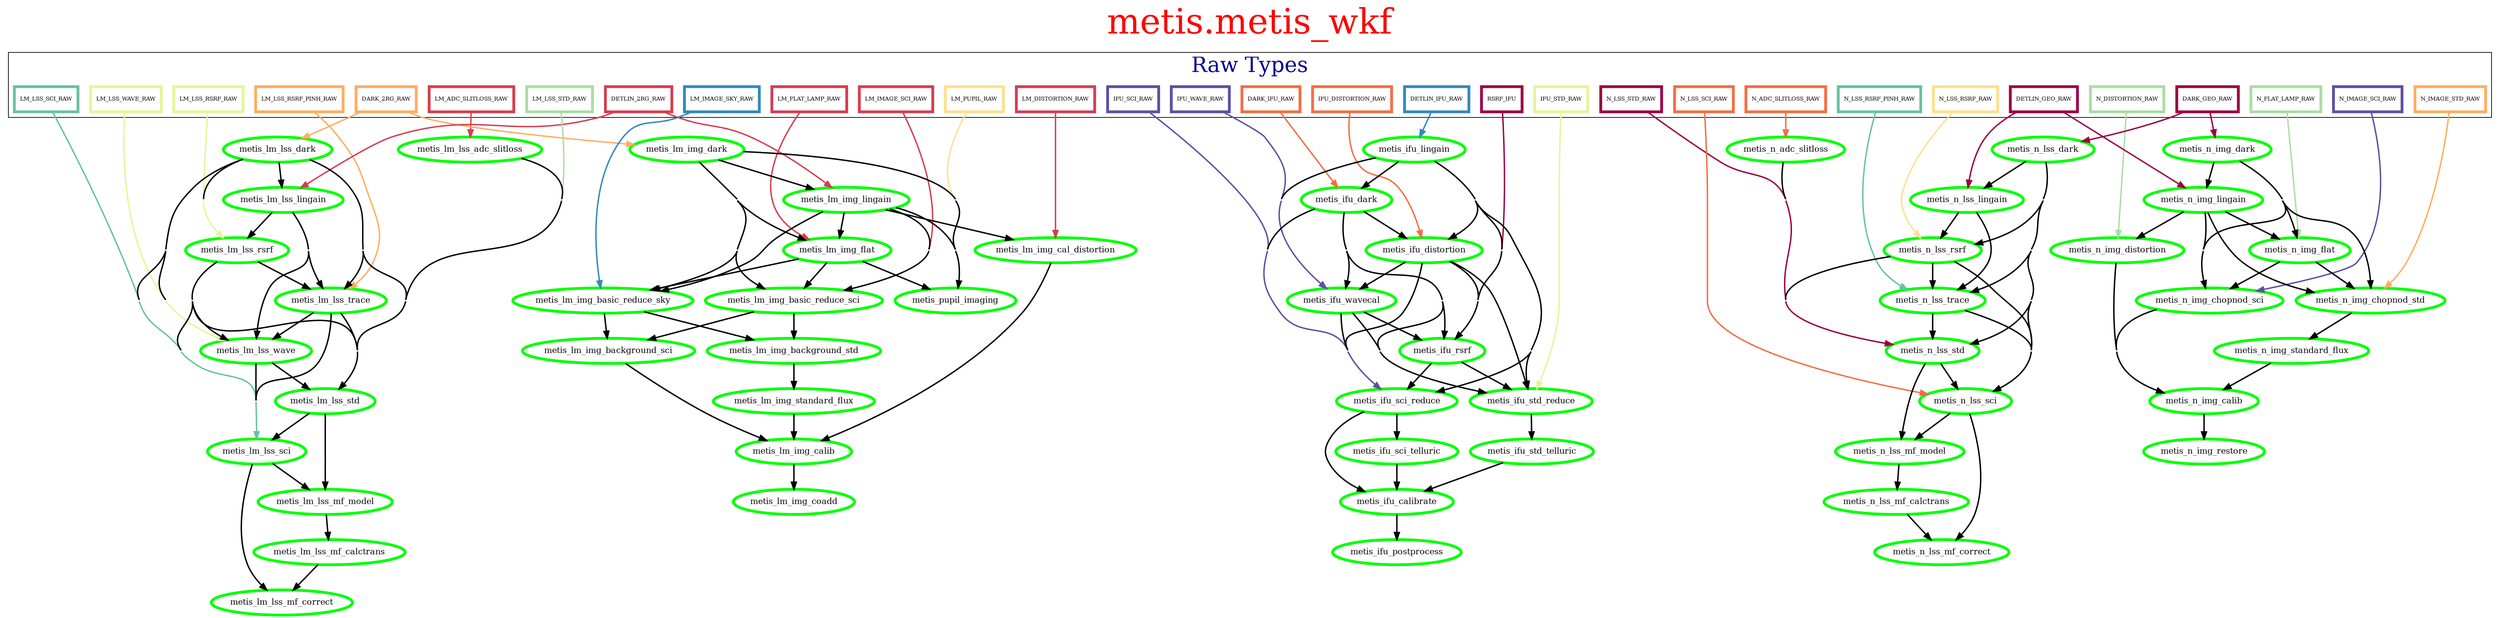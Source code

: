 strict digraph {
    graph [
        concentrate=true
        fontcolor=red
        fontsize=50
        label="metis.metis_wkf"
        labeljust=c
        labelloc=t
        rankdir=TD
        splines=spline
        ]
    edge [colorscheme=spectral11 penwidth=2]

    subgraph cluster1 {
        node [colorscheme=spectral11 fontsize=8 shape=box penwidth=4]
        fontcolor=darkblue
        fontsize=30
        label="Raw Types"
        "LM_LSS_RSRF_PINH_RAW" [color=4]
        "IFU_WAVE_RAW" [color=11]
        "LM_LSS_WAVE_RAW" [color=7]
        "LM_LSS_RSRF_RAW" [color=7]
        "LM_IMAGE_SCI_RAW" [color=2]
        "N_LSS_RSRF_PINH_RAW" [color=9]
        "N_DISTORTION_RAW" [color=8]
        "DARK_IFU_RAW" [color=3]
        "DETLIN_IFU_RAW" [color=10]
        "LM_ADC_SLITLOSS_RAW" [color=2]
        "N_LSS_RSRF_RAW" [color=5]
        "N_IMAGE_STD_RAW" [color=4]
        "DARK_2RG_RAW" [color=4]
        "N_FLAT_LAMP_RAW" [color=8]
        "LM_FLAT_LAMP_RAW" [color=2]
        "IFU_STD_RAW" [color=7]
        "LM_DISTORTION_RAW" [color=2]
        "LM_PUPIL_RAW" [color=5]
        "LM_IMAGE_SKY_RAW" [color=10]
        "DARK_GEO_RAW" [color=1]
        "RSRF_IFU" [color=1]
        "N_LSS_STD_RAW" [color=1]
        "IFU_SCI_RAW" [color=11]
        "DETLIN_2RG_RAW" [color=2]
        "N_IMAGE_SCI_RAW" [color=11]
        "LM_LSS_SCI_RAW" [color=9]
        "DETLIN_GEO_RAW" [color=1]
        "IFU_DISTORTION_RAW" [color=3]
        "LM_LSS_STD_RAW" [color=8]
        "N_LSS_SCI_RAW" [color=3]
        "N_ADC_SLITLOSS_RAW" [color=3]
    }

    "metis_lm_img_flat" [color=green fontsize=12 shape=ellipse penwidth=4]
    "metis_lm_lss_adc_slitloss" [color=green fontsize=12 shape=ellipse penwidth=4]
    "metis_n_lss_lingain" [color=green fontsize=12 shape=ellipse penwidth=4]
    "metis_ifu_std_reduce" [color=green fontsize=12 shape=ellipse penwidth=4]
    "metis_lm_img_calib" [color=green fontsize=12 shape=ellipse penwidth=4]
    "metis_n_lss_mf_model" [color=green fontsize=12 shape=ellipse penwidth=4]
    "metis_n_img_chopnod_sci" [color=green fontsize=12 shape=ellipse penwidth=4]
    "metis_ifu_sci_telluric" [color=green fontsize=12 shape=ellipse penwidth=4]
    "metis_n_img_chopnod_std" [color=green fontsize=12 shape=ellipse penwidth=4]
    "metis_n_img_distortion" [color=green fontsize=12 shape=ellipse penwidth=4]
    "metis_ifu_sci_reduce" [color=green fontsize=12 shape=ellipse penwidth=4]
    "metis_lm_img_basic_reduce_sci" [color=green fontsize=12 shape=ellipse penwidth=4]
    "metis_n_lss_std" [color=green fontsize=12 shape=ellipse penwidth=4]
    "metis_ifu_std_telluric" [color=green fontsize=12 shape=ellipse penwidth=4]
    "metis_n_img_calib" [color=green fontsize=12 shape=ellipse penwidth=4]
    "metis_ifu_calibrate" [color=green fontsize=12 shape=ellipse penwidth=4]
    "metis_lm_lss_mf_correct" [color=green fontsize=12 shape=ellipse penwidth=4]
    "metis_lm_lss_sci" [color=green fontsize=12 shape=ellipse penwidth=4]
    "metis_lm_img_coadd" [color=green fontsize=12 shape=ellipse penwidth=4]
    "metis_n_img_restore" [color=green fontsize=12 shape=ellipse penwidth=4]
    "metis_n_img_standard_flux" [color=green fontsize=12 shape=ellipse penwidth=4]
    "metis_lm_lss_dark" [color=green fontsize=12 shape=ellipse penwidth=4]
    "metis_lm_lss_std" [color=green fontsize=12 shape=ellipse penwidth=4]
    "metis_n_lss_rsrf" [color=green fontsize=12 shape=ellipse penwidth=4]
    "metis_ifu_wavecal" [color=green fontsize=12 shape=ellipse penwidth=4]
    "metis_ifu_postprocess" [color=green fontsize=12 shape=ellipse penwidth=4]
    "metis_lm_lss_trace" [color=green fontsize=12 shape=ellipse penwidth=4]
    "metis_n_adc_slitloss" [color=green fontsize=12 shape=ellipse penwidth=4]
    "metis_n_lss_dark" [color=green fontsize=12 shape=ellipse penwidth=4]
    "metis_n_lss_mf_correct" [color=green fontsize=12 shape=ellipse penwidth=4]
    "metis_ifu_lingain" [color=green fontsize=12 shape=ellipse penwidth=4]
    "metis_lm_lss_wave" [color=green fontsize=12 shape=ellipse penwidth=4]
    "metis_lm_lss_lingain" [color=green fontsize=12 shape=ellipse penwidth=4]
    "metis_lm_img_standard_flux" [color=green fontsize=12 shape=ellipse penwidth=4]
    "metis_lm_img_lingain" [color=green fontsize=12 shape=ellipse penwidth=4]
    "metis_n_img_flat" [color=green fontsize=12 shape=ellipse penwidth=4]
    "metis_lm_img_cal_distortion" [color=green fontsize=12 shape=ellipse penwidth=4]
    "metis_lm_img_background_std" [color=green fontsize=12 shape=ellipse penwidth=4]
    "metis_ifu_dark" [color=green fontsize=12 shape=ellipse penwidth=4]
    "metis_lm_img_dark" [color=green fontsize=12 shape=ellipse penwidth=4]
    "metis_n_lss_sci" [color=green fontsize=12 shape=ellipse penwidth=4]
    "metis_pupil_imaging" [color=green fontsize=12 shape=ellipse penwidth=4]
    "metis_lm_img_background_sci" [color=green fontsize=12 shape=ellipse penwidth=4]
    "metis_n_lss_mf_calctrans" [color=green fontsize=12 shape=ellipse penwidth=4]
    "metis_lm_img_basic_reduce_sky" [color=green fontsize=12 shape=ellipse penwidth=4]
    "metis_n_img_dark" [color=green fontsize=12 shape=ellipse penwidth=4]
    "metis_lm_lss_mf_model" [color=green fontsize=12 shape=ellipse penwidth=4]
    "metis_lm_lss_rsrf" [color=green fontsize=12 shape=ellipse penwidth=4]
    "metis_n_lss_trace" [color=green fontsize=12 shape=ellipse penwidth=4]
    "metis_lm_lss_mf_calctrans" [color=green fontsize=12 shape=ellipse penwidth=4]
    "metis_ifu_rsrf" [color=green fontsize=12 shape=ellipse penwidth=4]
    "metis_n_img_lingain" [color=green fontsize=12 shape=ellipse penwidth=4]
    "metis_ifu_distortion" [color=green fontsize=12 shape=ellipse penwidth=4]


    "metis_ifu_distortion" -> "metis_ifu_std_reduce" [color=black]
    "metis_ifu_distortion" -> "metis_ifu_wavecal" [color=black]
    "metis_ifu_distortion" -> "metis_ifu_sci_reduce" [color=black]
    "metis_ifu_distortion" -> "metis_ifu_rsrf" [color=black]
    "IFU_DISTORTION_RAW" -> "metis_ifu_distortion" [color=3]
    "metis_ifu_lingain" -> "metis_ifu_distortion" [color=black]
    "metis_ifu_lingain" -> "metis_ifu_std_reduce" [color=black]
    "metis_ifu_lingain" -> "metis_ifu_wavecal" [color=black]
    "metis_ifu_lingain" -> "metis_ifu_sci_reduce" [color=black]
    "metis_ifu_lingain" -> "metis_ifu_rsrf" [color=black]
    "metis_ifu_lingain" -> "metis_ifu_dark" [color=black]
    "metis_ifu_dark" -> "metis_ifu_distortion" [color=black]
    "metis_ifu_dark" -> "metis_ifu_std_reduce" [color=black]
    "metis_ifu_dark" -> "metis_ifu_wavecal" [color=black]
    "metis_ifu_dark" -> "metis_ifu_sci_reduce" [color=black]
    "metis_ifu_dark" -> "metis_ifu_rsrf" [color=black]
    "metis_lm_img_background_sci" -> "metis_lm_img_calib" [color=black]
    "metis_lm_img_basic_reduce_sci" -> "metis_lm_img_background_sci" [color=black]
    "metis_lm_img_basic_reduce_sci" -> "metis_lm_img_background_std" [color=black]
    "metis_lm_img_basic_reduce_sky" -> "metis_lm_img_background_sci" [color=black]
    "metis_lm_img_basic_reduce_sky" -> "metis_lm_img_background_std" [color=black]
    "metis_ifu_calibrate" -> "metis_ifu_postprocess" [color=black]
    "metis_ifu_sci_reduce" -> "metis_ifu_calibrate" [color=black]
    "metis_ifu_sci_reduce" -> "metis_ifu_sci_telluric" [color=black]
    "metis_ifu_sci_telluric" -> "metis_ifu_calibrate" [color=black]
    "metis_ifu_std_telluric" -> "metis_ifu_calibrate" [color=black]
    "metis_n_lss_mf_calctrans" -> "metis_n_lss_mf_correct" [color=black]
    "metis_n_lss_mf_model" -> "metis_n_lss_mf_calctrans" [color=black]
    "metis_ifu_std_reduce" -> "metis_ifu_std_telluric" [color=black]
    "IFU_STD_RAW" -> "metis_ifu_std_reduce" [color=7]
    "metis_ifu_wavecal" -> "metis_ifu_std_reduce" [color=black]
    "metis_ifu_wavecal" -> "metis_ifu_sci_reduce" [color=black]
    "metis_ifu_wavecal" -> "metis_ifu_rsrf" [color=black]
    "metis_ifu_rsrf" -> "metis_ifu_std_reduce" [color=black]
    "metis_ifu_rsrf" -> "metis_ifu_sci_reduce" [color=black]
    "metis_lm_img_background_std" -> "metis_lm_img_standard_flux" [color=black]
    "metis_lm_img_calib" -> "metis_lm_img_coadd" [color=black]
    "metis_lm_img_standard_flux" -> "metis_lm_img_calib" [color=black]
    "metis_lm_img_cal_distortion" -> "metis_lm_img_calib" [color=black]
    "metis_lm_img_flat" -> "metis_pupil_imaging" [color=black]
    "metis_lm_img_flat" -> "metis_lm_img_basic_reduce_sci" [color=black]
    "metis_lm_img_flat" -> "metis_lm_img_basic_reduce_sky" [color=black]
    "LM_FLAT_LAMP_RAW" -> "metis_lm_img_flat" [color=2]
    "metis_lm_img_dark" -> "metis_lm_img_flat" [color=black]
    "metis_lm_img_dark" -> "metis_pupil_imaging" [color=black]
    "metis_lm_img_dark" -> "metis_lm_img_basic_reduce_sci" [color=black]
    "metis_lm_img_dark" -> "metis_lm_img_basic_reduce_sky" [color=black]
    "metis_lm_img_dark" -> "metis_lm_img_lingain" [color=black]
    "metis_lm_img_lingain" -> "metis_lm_img_flat" [color=black]
    "metis_lm_img_lingain" -> "metis_lm_img_cal_distortion" [color=black]
    "metis_lm_img_lingain" -> "metis_pupil_imaging" [color=black]
    "metis_lm_img_lingain" -> "metis_lm_img_basic_reduce_sci" [color=black]
    "metis_lm_img_lingain" -> "metis_lm_img_basic_reduce_sky" [color=black]
    "metis_lm_lss_sci" -> "metis_lm_lss_mf_model" [color=black]
    "metis_lm_lss_sci" -> "metis_lm_lss_mf_correct" [color=black]
    "LM_LSS_SCI_RAW" -> "metis_lm_lss_sci" [color=9]
    "metis_lm_lss_dark" -> "metis_lm_lss_sci" [color=black]
    "metis_lm_lss_dark" -> "metis_lm_lss_trace" [color=black]
    "metis_lm_lss_dark" -> "metis_lm_lss_std" [color=black]
    "metis_lm_lss_dark" -> "metis_lm_lss_wave" [color=black]
    "metis_lm_lss_dark" -> "metis_lm_lss_lingain" [color=black]
    "metis_lm_lss_dark" -> "metis_lm_lss_rsrf" [color=black]
    "metis_lm_lss_rsrf" -> "metis_lm_lss_sci" [color=black]
    "metis_lm_lss_rsrf" -> "metis_lm_lss_trace" [color=black]
    "metis_lm_lss_rsrf" -> "metis_lm_lss_std" [color=black]
    "metis_lm_lss_rsrf" -> "metis_lm_lss_wave" [color=black]
    "metis_lm_lss_trace" -> "metis_lm_lss_sci" [color=black]
    "metis_lm_lss_trace" -> "metis_lm_lss_std" [color=black]
    "metis_lm_lss_trace" -> "metis_lm_lss_wave" [color=black]
    "metis_lm_lss_wave" -> "metis_lm_lss_sci" [color=black]
    "metis_lm_lss_wave" -> "metis_lm_lss_std" [color=black]
    "metis_lm_lss_std" -> "metis_lm_lss_sci" [color=black]
    "metis_lm_lss_std" -> "metis_lm_lss_mf_model" [color=black]
    "metis_n_adc_slitloss" -> "metis_n_lss_std" [color=black]
    "N_ADC_SLITLOSS_RAW" -> "metis_n_adc_slitloss" [color=3]
    "metis_n_img_chopnod_std" -> "metis_n_img_standard_flux" [color=black]
    "N_IMAGE_STD_RAW" -> "metis_n_img_chopnod_std" [color=4]
    "metis_n_img_lingain" -> "metis_n_img_chopnod_std" [color=black]
    "metis_n_img_lingain" -> "metis_n_img_flat" [color=black]
    "metis_n_img_lingain" -> "metis_n_img_distortion" [color=black]
    "metis_n_img_lingain" -> "metis_n_img_chopnod_sci" [color=black]
    "metis_n_img_dark" -> "metis_n_img_chopnod_std" [color=black]
    "metis_n_img_dark" -> "metis_n_img_lingain" [color=black]
    "metis_n_img_dark" -> "metis_n_img_flat" [color=black]
    "metis_n_img_dark" -> "metis_n_img_chopnod_sci" [color=black]
    "metis_n_img_flat" -> "metis_n_img_chopnod_std" [color=black]
    "metis_n_img_flat" -> "metis_n_img_chopnod_sci" [color=black]
    "metis_n_lss_sci" -> "metis_n_lss_mf_correct" [color=black]
    "metis_n_lss_sci" -> "metis_n_lss_mf_model" [color=black]
    "DARK_GEO_RAW" -> "metis_n_img_dark" [color=1]
    "DARK_GEO_RAW" -> "metis_n_lss_dark" [color=1]
    "metis_lm_lss_adc_slitloss" -> "metis_lm_lss_std" [color=black]
    "LM_ADC_SLITLOSS_RAW" -> "metis_lm_lss_adc_slitloss" [color=2]
    "metis_n_lss_trace" -> "metis_n_lss_sci" [color=black]
    "metis_n_lss_trace" -> "metis_n_lss_std" [color=black]
    "N_LSS_RSRF_PINH_RAW" -> "metis_n_lss_trace" [color=9]
    "metis_n_lss_dark" -> "metis_n_lss_trace" [color=black]
    "metis_n_lss_dark" -> "metis_n_lss_sci" [color=black]
    "metis_n_lss_dark" -> "metis_n_lss_lingain" [color=black]
    "metis_n_lss_dark" -> "metis_n_lss_rsrf" [color=black]
    "metis_n_lss_dark" -> "metis_n_lss_std" [color=black]
    "metis_n_lss_lingain" -> "metis_n_lss_trace" [color=black]
    "metis_n_lss_lingain" -> "metis_n_lss_rsrf" [color=black]
    "metis_n_lss_rsrf" -> "metis_n_lss_trace" [color=black]
    "metis_n_lss_rsrf" -> "metis_n_lss_sci" [color=black]
    "metis_n_lss_rsrf" -> "metis_n_lss_std" [color=black]
    "LM_LSS_RSRF_PINH_RAW" -> "metis_lm_lss_trace" [color=4]
    "metis_lm_lss_lingain" -> "metis_lm_lss_trace" [color=black]
    "metis_lm_lss_lingain" -> "metis_lm_lss_wave" [color=black]
    "metis_lm_lss_lingain" -> "metis_lm_lss_rsrf" [color=black]
    "metis_n_img_standard_flux" -> "metis_n_img_calib" [color=black]
    "IFU_WAVE_RAW" -> "metis_ifu_wavecal" [color=11]
    "LM_DISTORTION_RAW" -> "metis_lm_img_cal_distortion" [color=2]
    "metis_n_img_calib" -> "metis_n_img_restore" [color=black]
    "metis_n_img_chopnod_sci" -> "metis_n_img_calib" [color=black]
    "metis_n_img_distortion" -> "metis_n_img_calib" [color=black]
    "metis_lm_lss_mf_model" -> "metis_lm_lss_mf_calctrans" [color=black]
    "LM_LSS_STD_RAW" -> "metis_lm_lss_std" [color=8]
    "LM_PUPIL_RAW" -> "metis_pupil_imaging" [color=5]
    "DETLIN_GEO_RAW" -> "metis_n_img_lingain" [color=1]
    "DETLIN_GEO_RAW" -> "metis_n_lss_lingain" [color=1]
    "IFU_SCI_RAW" -> "metis_ifu_sci_reduce" [color=11]
    "LM_IMAGE_SCI_RAW" -> "metis_lm_img_basic_reduce_sci" [color=2]
    "DETLIN_IFU_RAW" -> "metis_ifu_lingain" [color=10]
    "N_LSS_SCI_RAW" -> "metis_n_lss_sci" [color=3]
    "metis_n_lss_std" -> "metis_n_lss_sci" [color=black]
    "metis_n_lss_std" -> "metis_n_lss_mf_model" [color=black]
    "N_FLAT_LAMP_RAW" -> "metis_n_img_flat" [color=8]
    "metis_lm_lss_mf_calctrans" -> "metis_lm_lss_mf_correct" [color=black]
    "LM_LSS_WAVE_RAW" -> "metis_lm_lss_wave" [color=7]
    "RSRF_IFU" -> "metis_ifu_rsrf" [color=1]
    "DETLIN_2RG_RAW" -> "metis_lm_lss_lingain" [color=2]
    "DETLIN_2RG_RAW" -> "metis_lm_img_lingain" [color=2]
    "LM_IMAGE_SKY_RAW" -> "metis_lm_img_basic_reduce_sky" [color=10]
    "DARK_IFU_RAW" -> "metis_ifu_dark" [color=3]
    "DARK_2RG_RAW" -> "metis_lm_img_dark" [color=4]
    "DARK_2RG_RAW" -> "metis_lm_lss_dark" [color=4]
    "N_DISTORTION_RAW" -> "metis_n_img_distortion" [color=8]
    "N_LSS_RSRF_RAW" -> "metis_n_lss_rsrf" [color=5]
    "LM_LSS_RSRF_RAW" -> "metis_lm_lss_rsrf" [color=7]
    "N_LSS_STD_RAW" -> "metis_n_lss_std" [color=1]
    "N_IMAGE_SCI_RAW" -> "metis_n_img_chopnod_sci" [color=11]
}
